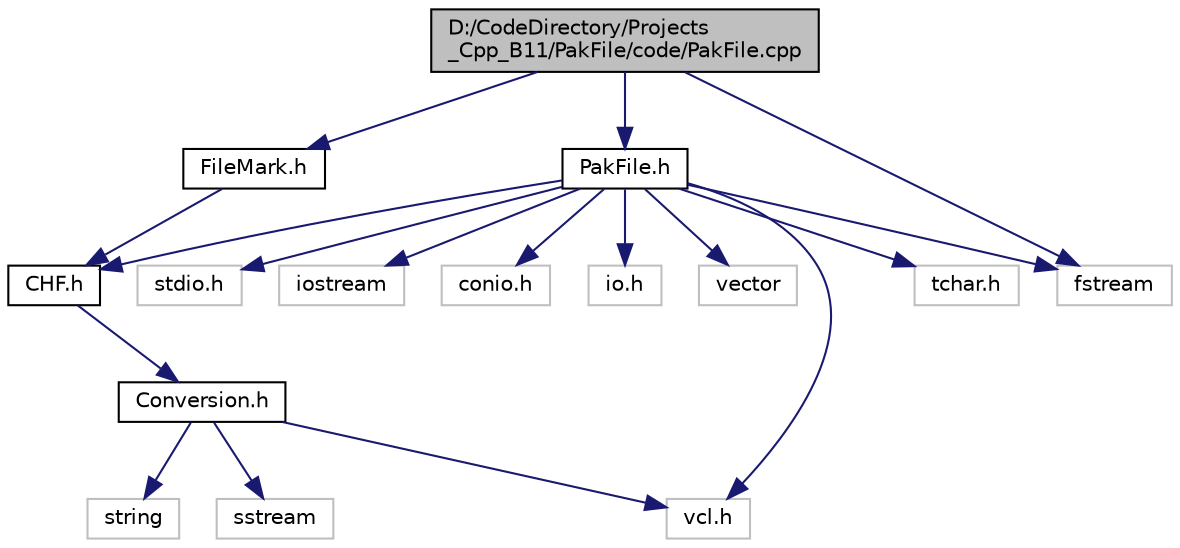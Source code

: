 digraph "D:/CodeDirectory/Projects_Cpp_B11/PakFile/code/PakFile.cpp"
{
 // LATEX_PDF_SIZE
  edge [fontname="Helvetica",fontsize="10",labelfontname="Helvetica",labelfontsize="10"];
  node [fontname="Helvetica",fontsize="10",shape=record];
  Node1 [label="D:/CodeDirectory/Projects\l_Cpp_B11/PakFile/code/PakFile.cpp",height=0.2,width=0.4,color="black", fillcolor="grey75", style="filled", fontcolor="black",tooltip="Pak file module."];
  Node1 -> Node2 [color="midnightblue",fontsize="10",style="solid",fontname="Helvetica"];
  Node2 [label="PakFile.h",height=0.2,width=0.4,color="black", fillcolor="white", style="filled",URL="$_pak_file_8h.html",tooltip="Pak file module (Header)"];
  Node2 -> Node3 [color="midnightblue",fontsize="10",style="solid",fontname="Helvetica"];
  Node3 [label="vcl.h",height=0.2,width=0.4,color="grey75", fillcolor="white", style="filled",tooltip=" "];
  Node2 -> Node4 [color="midnightblue",fontsize="10",style="solid",fontname="Helvetica"];
  Node4 [label="tchar.h",height=0.2,width=0.4,color="grey75", fillcolor="white", style="filled",tooltip=" "];
  Node2 -> Node5 [color="midnightblue",fontsize="10",style="solid",fontname="Helvetica"];
  Node5 [label="stdio.h",height=0.2,width=0.4,color="grey75", fillcolor="white", style="filled",tooltip=" "];
  Node2 -> Node6 [color="midnightblue",fontsize="10",style="solid",fontname="Helvetica"];
  Node6 [label="iostream",height=0.2,width=0.4,color="grey75", fillcolor="white", style="filled",tooltip=" "];
  Node2 -> Node7 [color="midnightblue",fontsize="10",style="solid",fontname="Helvetica"];
  Node7 [label="conio.h",height=0.2,width=0.4,color="grey75", fillcolor="white", style="filled",tooltip=" "];
  Node2 -> Node8 [color="midnightblue",fontsize="10",style="solid",fontname="Helvetica"];
  Node8 [label="io.h",height=0.2,width=0.4,color="grey75", fillcolor="white", style="filled",tooltip=" "];
  Node2 -> Node9 [color="midnightblue",fontsize="10",style="solid",fontname="Helvetica"];
  Node9 [label="vector",height=0.2,width=0.4,color="grey75", fillcolor="white", style="filled",tooltip=" "];
  Node2 -> Node10 [color="midnightblue",fontsize="10",style="solid",fontname="Helvetica"];
  Node10 [label="fstream",height=0.2,width=0.4,color="grey75", fillcolor="white", style="filled",tooltip=" "];
  Node2 -> Node11 [color="midnightblue",fontsize="10",style="solid",fontname="Helvetica"];
  Node11 [label="CHF.h",height=0.2,width=0.4,color="black", fillcolor="white", style="filled",URL="$_c_h_f_8h.html",tooltip="Сommon hidden features (Header)"];
  Node11 -> Node12 [color="midnightblue",fontsize="10",style="solid",fontname="Helvetica"];
  Node12 [label="Conversion.h",height=0.2,width=0.4,color="black", fillcolor="white", style="filled",URL="$_conversion_8h.html",tooltip="Conversions of types (Header)"];
  Node12 -> Node13 [color="midnightblue",fontsize="10",style="solid",fontname="Helvetica"];
  Node13 [label="string",height=0.2,width=0.4,color="grey75", fillcolor="white", style="filled",tooltip=" "];
  Node12 -> Node14 [color="midnightblue",fontsize="10",style="solid",fontname="Helvetica"];
  Node14 [label="sstream",height=0.2,width=0.4,color="grey75", fillcolor="white", style="filled",tooltip=" "];
  Node12 -> Node3 [color="midnightblue",fontsize="10",style="solid",fontname="Helvetica"];
  Node1 -> Node15 [color="midnightblue",fontsize="10",style="solid",fontname="Helvetica"];
  Node15 [label="FileMark.h",height=0.2,width=0.4,color="black", fillcolor="white", style="filled",URL="$_file_mark_8h.html",tooltip="File signature and extension functions (Header)"];
  Node15 -> Node11 [color="midnightblue",fontsize="10",style="solid",fontname="Helvetica"];
  Node1 -> Node10 [color="midnightblue",fontsize="10",style="solid",fontname="Helvetica"];
}
